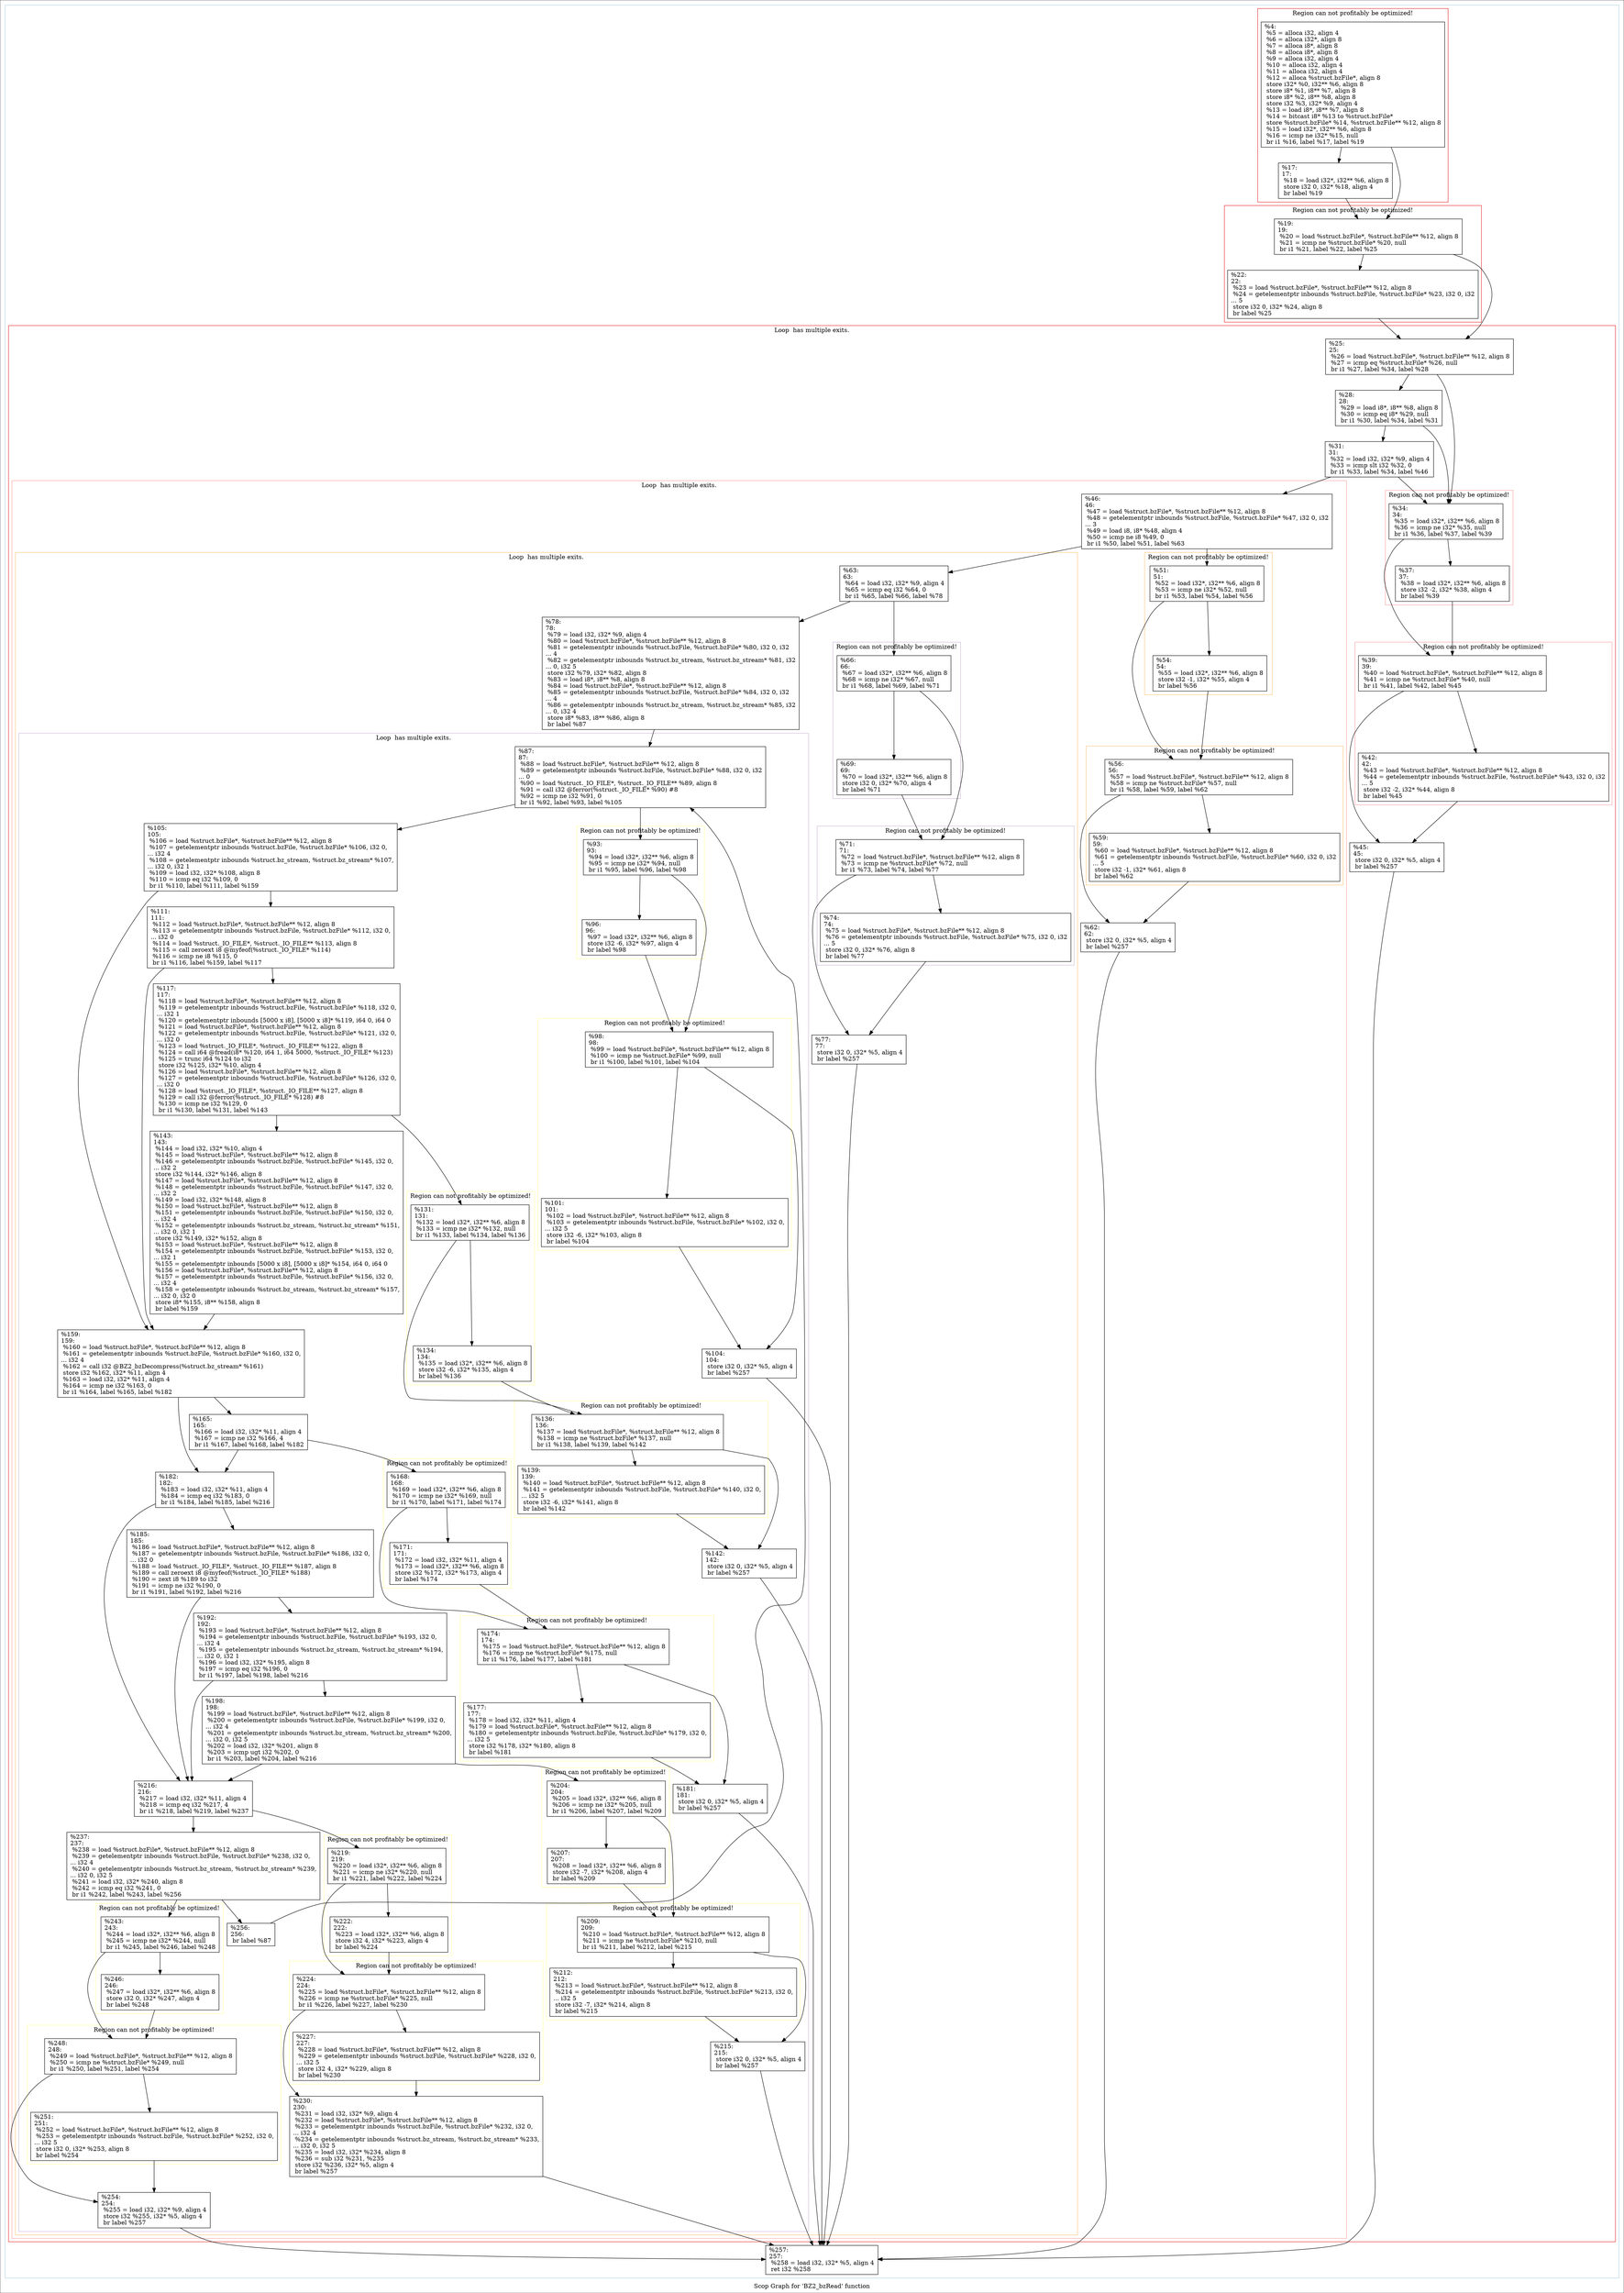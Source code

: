 digraph "Scop Graph for 'BZ2_bzRead' function" {
	label="Scop Graph for 'BZ2_bzRead' function";

	Node0x27cc3a0 [shape=record,label="{%4:\l  %5 = alloca i32, align 4\l  %6 = alloca i32*, align 8\l  %7 = alloca i8*, align 8\l  %8 = alloca i8*, align 8\l  %9 = alloca i32, align 4\l  %10 = alloca i32, align 4\l  %11 = alloca i32, align 4\l  %12 = alloca %struct.bzFile*, align 8\l  store i32* %0, i32** %6, align 8\l  store i8* %1, i8** %7, align 8\l  store i8* %2, i8** %8, align 8\l  store i32 %3, i32* %9, align 4\l  %13 = load i8*, i8** %7, align 8\l  %14 = bitcast i8* %13 to %struct.bzFile*\l  store %struct.bzFile* %14, %struct.bzFile** %12, align 8\l  %15 = load i32*, i32** %6, align 8\l  %16 = icmp ne i32* %15, null\l  br i1 %16, label %17, label %19\l}"];
	Node0x27cc3a0 -> Node0x28bfc00;
	Node0x27cc3a0 -> Node0x2739f70;
	Node0x28bfc00 [shape=record,label="{%17:\l17:                                               \l  %18 = load i32*, i32** %6, align 8\l  store i32 0, i32* %18, align 4\l  br label %19\l}"];
	Node0x28bfc00 -> Node0x2739f70;
	Node0x2739f70 [shape=record,label="{%19:\l19:                                               \l  %20 = load %struct.bzFile*, %struct.bzFile** %12, align 8\l  %21 = icmp ne %struct.bzFile* %20, null\l  br i1 %21, label %22, label %25\l}"];
	Node0x2739f70 -> Node0x28d38c0;
	Node0x2739f70 -> Node0x2698be0;
	Node0x28d38c0 [shape=record,label="{%22:\l22:                                               \l  %23 = load %struct.bzFile*, %struct.bzFile** %12, align 8\l  %24 = getelementptr inbounds %struct.bzFile, %struct.bzFile* %23, i32 0, i32\l... 5\l  store i32 0, i32* %24, align 8\l  br label %25\l}"];
	Node0x28d38c0 -> Node0x2698be0;
	Node0x2698be0 [shape=record,label="{%25:\l25:                                               \l  %26 = load %struct.bzFile*, %struct.bzFile** %12, align 8\l  %27 = icmp eq %struct.bzFile* %26, null\l  br i1 %27, label %34, label %28\l}"];
	Node0x2698be0 -> Node0x281bb00;
	Node0x2698be0 -> Node0x28d1290;
	Node0x281bb00 [shape=record,label="{%34:\l34:                                               \l  %35 = load i32*, i32** %6, align 8\l  %36 = icmp ne i32* %35, null\l  br i1 %36, label %37, label %39\l}"];
	Node0x281bb00 -> Node0x2771600;
	Node0x281bb00 -> Node0x268c2d0;
	Node0x2771600 [shape=record,label="{%37:\l37:                                               \l  %38 = load i32*, i32** %6, align 8\l  store i32 -2, i32* %38, align 4\l  br label %39\l}"];
	Node0x2771600 -> Node0x268c2d0;
	Node0x268c2d0 [shape=record,label="{%39:\l39:                                               \l  %40 = load %struct.bzFile*, %struct.bzFile** %12, align 8\l  %41 = icmp ne %struct.bzFile* %40, null\l  br i1 %41, label %42, label %45\l}"];
	Node0x268c2d0 -> Node0x27346d0;
	Node0x268c2d0 -> Node0x2775500;
	Node0x27346d0 [shape=record,label="{%42:\l42:                                               \l  %43 = load %struct.bzFile*, %struct.bzFile** %12, align 8\l  %44 = getelementptr inbounds %struct.bzFile, %struct.bzFile* %43, i32 0, i32\l... 5\l  store i32 -2, i32* %44, align 8\l  br label %45\l}"];
	Node0x27346d0 -> Node0x2775500;
	Node0x2775500 [shape=record,label="{%45:\l45:                                               \l  store i32 0, i32* %5, align 4\l  br label %257\l}"];
	Node0x2775500 -> Node0x280b9b0;
	Node0x280b9b0 [shape=record,label="{%257:\l257:                                              \l  %258 = load i32, i32* %5, align 4\l  ret i32 %258\l}"];
	Node0x28d1290 [shape=record,label="{%28:\l28:                                               \l  %29 = load i8*, i8** %8, align 8\l  %30 = icmp eq i8* %29, null\l  br i1 %30, label %34, label %31\l}"];
	Node0x28d1290 -> Node0x281bb00;
	Node0x28d1290 -> Node0x28120a0;
	Node0x28120a0 [shape=record,label="{%31:\l31:                                               \l  %32 = load i32, i32* %9, align 4\l  %33 = icmp slt i32 %32, 0\l  br i1 %33, label %34, label %46\l}"];
	Node0x28120a0 -> Node0x281bb00;
	Node0x28120a0 -> Node0x27d45c0;
	Node0x27d45c0 [shape=record,label="{%46:\l46:                                               \l  %47 = load %struct.bzFile*, %struct.bzFile** %12, align 8\l  %48 = getelementptr inbounds %struct.bzFile, %struct.bzFile* %47, i32 0, i32\l... 3\l  %49 = load i8, i8* %48, align 4\l  %50 = icmp ne i8 %49, 0\l  br i1 %50, label %51, label %63\l}"];
	Node0x27d45c0 -> Node0x27e3890;
	Node0x27d45c0 -> Node0x28be3c0;
	Node0x27e3890 [shape=record,label="{%51:\l51:                                               \l  %52 = load i32*, i32** %6, align 8\l  %53 = icmp ne i32* %52, null\l  br i1 %53, label %54, label %56\l}"];
	Node0x27e3890 -> Node0x28bdcf0;
	Node0x27e3890 -> Node0x28b7e80;
	Node0x28bdcf0 [shape=record,label="{%54:\l54:                                               \l  %55 = load i32*, i32** %6, align 8\l  store i32 -1, i32* %55, align 4\l  br label %56\l}"];
	Node0x28bdcf0 -> Node0x28b7e80;
	Node0x28b7e80 [shape=record,label="{%56:\l56:                                               \l  %57 = load %struct.bzFile*, %struct.bzFile** %12, align 8\l  %58 = icmp ne %struct.bzFile* %57, null\l  br i1 %58, label %59, label %62\l}"];
	Node0x28b7e80 -> Node0x272f5f0;
	Node0x28b7e80 -> Node0x28ca060;
	Node0x272f5f0 [shape=record,label="{%59:\l59:                                               \l  %60 = load %struct.bzFile*, %struct.bzFile** %12, align 8\l  %61 = getelementptr inbounds %struct.bzFile, %struct.bzFile* %60, i32 0, i32\l... 5\l  store i32 -1, i32* %61, align 8\l  br label %62\l}"];
	Node0x272f5f0 -> Node0x28ca060;
	Node0x28ca060 [shape=record,label="{%62:\l62:                                               \l  store i32 0, i32* %5, align 4\l  br label %257\l}"];
	Node0x28ca060 -> Node0x280b9b0;
	Node0x28be3c0 [shape=record,label="{%63:\l63:                                               \l  %64 = load i32, i32* %9, align 4\l  %65 = icmp eq i32 %64, 0\l  br i1 %65, label %66, label %78\l}"];
	Node0x28be3c0 -> Node0x258c380;
	Node0x28be3c0 -> Node0x268a8c0;
	Node0x258c380 [shape=record,label="{%66:\l66:                                               \l  %67 = load i32*, i32** %6, align 8\l  %68 = icmp ne i32* %67, null\l  br i1 %68, label %69, label %71\l}"];
	Node0x258c380 -> Node0x256e4a0;
	Node0x258c380 -> Node0x2822700;
	Node0x256e4a0 [shape=record,label="{%69:\l69:                                               \l  %70 = load i32*, i32** %6, align 8\l  store i32 0, i32* %70, align 4\l  br label %71\l}"];
	Node0x256e4a0 -> Node0x2822700;
	Node0x2822700 [shape=record,label="{%71:\l71:                                               \l  %72 = load %struct.bzFile*, %struct.bzFile** %12, align 8\l  %73 = icmp ne %struct.bzFile* %72, null\l  br i1 %73, label %74, label %77\l}"];
	Node0x2822700 -> Node0x277bfe0;
	Node0x2822700 -> Node0x2853c70;
	Node0x277bfe0 [shape=record,label="{%74:\l74:                                               \l  %75 = load %struct.bzFile*, %struct.bzFile** %12, align 8\l  %76 = getelementptr inbounds %struct.bzFile, %struct.bzFile* %75, i32 0, i32\l... 5\l  store i32 0, i32* %76, align 8\l  br label %77\l}"];
	Node0x277bfe0 -> Node0x2853c70;
	Node0x2853c70 [shape=record,label="{%77:\l77:                                               \l  store i32 0, i32* %5, align 4\l  br label %257\l}"];
	Node0x2853c70 -> Node0x280b9b0;
	Node0x268a8c0 [shape=record,label="{%78:\l78:                                               \l  %79 = load i32, i32* %9, align 4\l  %80 = load %struct.bzFile*, %struct.bzFile** %12, align 8\l  %81 = getelementptr inbounds %struct.bzFile, %struct.bzFile* %80, i32 0, i32\l... 4\l  %82 = getelementptr inbounds %struct.bz_stream, %struct.bz_stream* %81, i32\l... 0, i32 5\l  store i32 %79, i32* %82, align 8\l  %83 = load i8*, i8** %8, align 8\l  %84 = load %struct.bzFile*, %struct.bzFile** %12, align 8\l  %85 = getelementptr inbounds %struct.bzFile, %struct.bzFile* %84, i32 0, i32\l... 4\l  %86 = getelementptr inbounds %struct.bz_stream, %struct.bz_stream* %85, i32\l... 0, i32 4\l  store i8* %83, i8** %86, align 8\l  br label %87\l}"];
	Node0x268a8c0 -> Node0x2951720;
	Node0x2951720 [shape=record,label="{%87:\l87:                                               \l  %88 = load %struct.bzFile*, %struct.bzFile** %12, align 8\l  %89 = getelementptr inbounds %struct.bzFile, %struct.bzFile* %88, i32 0, i32\l... 0\l  %90 = load %struct._IO_FILE*, %struct._IO_FILE** %89, align 8\l  %91 = call i32 @ferror(%struct._IO_FILE* %90) #8\l  %92 = icmp ne i32 %91, 0\l  br i1 %92, label %93, label %105\l}"];
	Node0x2951720 -> Node0x27f01b0;
	Node0x2951720 -> Node0x28467f0;
	Node0x27f01b0 [shape=record,label="{%93:\l93:                                               \l  %94 = load i32*, i32** %6, align 8\l  %95 = icmp ne i32* %94, null\l  br i1 %95, label %96, label %98\l}"];
	Node0x27f01b0 -> Node0x27d2b00;
	Node0x27f01b0 -> Node0x284dd30;
	Node0x27d2b00 [shape=record,label="{%96:\l96:                                               \l  %97 = load i32*, i32** %6, align 8\l  store i32 -6, i32* %97, align 4\l  br label %98\l}"];
	Node0x27d2b00 -> Node0x284dd30;
	Node0x284dd30 [shape=record,label="{%98:\l98:                                               \l  %99 = load %struct.bzFile*, %struct.bzFile** %12, align 8\l  %100 = icmp ne %struct.bzFile* %99, null\l  br i1 %100, label %101, label %104\l}"];
	Node0x284dd30 -> Node0x2679100;
	Node0x284dd30 -> Node0x28503c0;
	Node0x2679100 [shape=record,label="{%101:\l101:                                              \l  %102 = load %struct.bzFile*, %struct.bzFile** %12, align 8\l  %103 = getelementptr inbounds %struct.bzFile, %struct.bzFile* %102, i32 0,\l... i32 5\l  store i32 -6, i32* %103, align 8\l  br label %104\l}"];
	Node0x2679100 -> Node0x28503c0;
	Node0x28503c0 [shape=record,label="{%104:\l104:                                              \l  store i32 0, i32* %5, align 4\l  br label %257\l}"];
	Node0x28503c0 -> Node0x280b9b0;
	Node0x28467f0 [shape=record,label="{%105:\l105:                                              \l  %106 = load %struct.bzFile*, %struct.bzFile** %12, align 8\l  %107 = getelementptr inbounds %struct.bzFile, %struct.bzFile* %106, i32 0,\l... i32 4\l  %108 = getelementptr inbounds %struct.bz_stream, %struct.bz_stream* %107,\l... i32 0, i32 1\l  %109 = load i32, i32* %108, align 8\l  %110 = icmp eq i32 %109, 0\l  br i1 %110, label %111, label %159\l}"];
	Node0x28467f0 -> Node0x2820cb0;
	Node0x28467f0 -> Node0x28c0fc0;
	Node0x2820cb0 [shape=record,label="{%111:\l111:                                              \l  %112 = load %struct.bzFile*, %struct.bzFile** %12, align 8\l  %113 = getelementptr inbounds %struct.bzFile, %struct.bzFile* %112, i32 0,\l... i32 0\l  %114 = load %struct._IO_FILE*, %struct._IO_FILE** %113, align 8\l  %115 = call zeroext i8 @myfeof(%struct._IO_FILE* %114)\l  %116 = icmp ne i8 %115, 0\l  br i1 %116, label %159, label %117\l}"];
	Node0x2820cb0 -> Node0x28c0fc0;
	Node0x2820cb0 -> Node0x27c4bf0;
	Node0x28c0fc0 [shape=record,label="{%159:\l159:                                              \l  %160 = load %struct.bzFile*, %struct.bzFile** %12, align 8\l  %161 = getelementptr inbounds %struct.bzFile, %struct.bzFile* %160, i32 0,\l... i32 4\l  %162 = call i32 @BZ2_bzDecompress(%struct.bz_stream* %161)\l  store i32 %162, i32* %11, align 4\l  %163 = load i32, i32* %11, align 4\l  %164 = icmp ne i32 %163, 0\l  br i1 %164, label %165, label %182\l}"];
	Node0x28c0fc0 -> Node0x2674410;
	Node0x28c0fc0 -> Node0x284b780;
	Node0x2674410 [shape=record,label="{%165:\l165:                                              \l  %166 = load i32, i32* %11, align 4\l  %167 = icmp ne i32 %166, 4\l  br i1 %167, label %168, label %182\l}"];
	Node0x2674410 -> Node0x282a7a0;
	Node0x2674410 -> Node0x284b780;
	Node0x282a7a0 [shape=record,label="{%168:\l168:                                              \l  %169 = load i32*, i32** %6, align 8\l  %170 = icmp ne i32* %169, null\l  br i1 %170, label %171, label %174\l}"];
	Node0x282a7a0 -> Node0x2669d10;
	Node0x282a7a0 -> Node0x27a0890;
	Node0x2669d10 [shape=record,label="{%171:\l171:                                              \l  %172 = load i32, i32* %11, align 4\l  %173 = load i32*, i32** %6, align 8\l  store i32 %172, i32* %173, align 4\l  br label %174\l}"];
	Node0x2669d10 -> Node0x27a0890;
	Node0x27a0890 [shape=record,label="{%174:\l174:                                              \l  %175 = load %struct.bzFile*, %struct.bzFile** %12, align 8\l  %176 = icmp ne %struct.bzFile* %175, null\l  br i1 %176, label %177, label %181\l}"];
	Node0x27a0890 -> Node0x25cdcf0;
	Node0x27a0890 -> Node0x25c4fb0;
	Node0x25cdcf0 [shape=record,label="{%177:\l177:                                              \l  %178 = load i32, i32* %11, align 4\l  %179 = load %struct.bzFile*, %struct.bzFile** %12, align 8\l  %180 = getelementptr inbounds %struct.bzFile, %struct.bzFile* %179, i32 0,\l... i32 5\l  store i32 %178, i32* %180, align 8\l  br label %181\l}"];
	Node0x25cdcf0 -> Node0x25c4fb0;
	Node0x25c4fb0 [shape=record,label="{%181:\l181:                                              \l  store i32 0, i32* %5, align 4\l  br label %257\l}"];
	Node0x25c4fb0 -> Node0x280b9b0;
	Node0x284b780 [shape=record,label="{%182:\l182:                                              \l  %183 = load i32, i32* %11, align 4\l  %184 = icmp eq i32 %183, 0\l  br i1 %184, label %185, label %216\l}"];
	Node0x284b780 -> Node0x25f1db0;
	Node0x284b780 -> Node0x2814da0;
	Node0x25f1db0 [shape=record,label="{%185:\l185:                                              \l  %186 = load %struct.bzFile*, %struct.bzFile** %12, align 8\l  %187 = getelementptr inbounds %struct.bzFile, %struct.bzFile* %186, i32 0,\l... i32 0\l  %188 = load %struct._IO_FILE*, %struct._IO_FILE** %187, align 8\l  %189 = call zeroext i8 @myfeof(%struct._IO_FILE* %188)\l  %190 = zext i8 %189 to i32\l  %191 = icmp ne i32 %190, 0\l  br i1 %191, label %192, label %216\l}"];
	Node0x25f1db0 -> Node0x273a2e0;
	Node0x25f1db0 -> Node0x2814da0;
	Node0x273a2e0 [shape=record,label="{%192:\l192:                                              \l  %193 = load %struct.bzFile*, %struct.bzFile** %12, align 8\l  %194 = getelementptr inbounds %struct.bzFile, %struct.bzFile* %193, i32 0,\l... i32 4\l  %195 = getelementptr inbounds %struct.bz_stream, %struct.bz_stream* %194,\l... i32 0, i32 1\l  %196 = load i32, i32* %195, align 8\l  %197 = icmp eq i32 %196, 0\l  br i1 %197, label %198, label %216\l}"];
	Node0x273a2e0 -> Node0x25ebcb0;
	Node0x273a2e0 -> Node0x2814da0;
	Node0x25ebcb0 [shape=record,label="{%198:\l198:                                              \l  %199 = load %struct.bzFile*, %struct.bzFile** %12, align 8\l  %200 = getelementptr inbounds %struct.bzFile, %struct.bzFile* %199, i32 0,\l... i32 4\l  %201 = getelementptr inbounds %struct.bz_stream, %struct.bz_stream* %200,\l... i32 0, i32 5\l  %202 = load i32, i32* %201, align 8\l  %203 = icmp ugt i32 %202, 0\l  br i1 %203, label %204, label %216\l}"];
	Node0x25ebcb0 -> Node0x2855d70;
	Node0x25ebcb0 -> Node0x2814da0;
	Node0x2855d70 [shape=record,label="{%204:\l204:                                              \l  %205 = load i32*, i32** %6, align 8\l  %206 = icmp ne i32* %205, null\l  br i1 %206, label %207, label %209\l}"];
	Node0x2855d70 -> Node0x26027f0;
	Node0x2855d70 -> Node0x283e590;
	Node0x26027f0 [shape=record,label="{%207:\l207:                                              \l  %208 = load i32*, i32** %6, align 8\l  store i32 -7, i32* %208, align 4\l  br label %209\l}"];
	Node0x26027f0 -> Node0x283e590;
	Node0x283e590 [shape=record,label="{%209:\l209:                                              \l  %210 = load %struct.bzFile*, %struct.bzFile** %12, align 8\l  %211 = icmp ne %struct.bzFile* %210, null\l  br i1 %211, label %212, label %215\l}"];
	Node0x283e590 -> Node0x2832ac0;
	Node0x283e590 -> Node0x27f5c80;
	Node0x2832ac0 [shape=record,label="{%212:\l212:                                              \l  %213 = load %struct.bzFile*, %struct.bzFile** %12, align 8\l  %214 = getelementptr inbounds %struct.bzFile, %struct.bzFile* %213, i32 0,\l... i32 5\l  store i32 -7, i32* %214, align 8\l  br label %215\l}"];
	Node0x2832ac0 -> Node0x27f5c80;
	Node0x27f5c80 [shape=record,label="{%215:\l215:                                              \l  store i32 0, i32* %5, align 4\l  br label %257\l}"];
	Node0x27f5c80 -> Node0x280b9b0;
	Node0x2814da0 [shape=record,label="{%216:\l216:                                              \l  %217 = load i32, i32* %11, align 4\l  %218 = icmp eq i32 %217, 4\l  br i1 %218, label %219, label %237\l}"];
	Node0x2814da0 -> Node0x2650160;
	Node0x2814da0 -> Node0x27f5b30;
	Node0x2650160 [shape=record,label="{%219:\l219:                                              \l  %220 = load i32*, i32** %6, align 8\l  %221 = icmp ne i32* %220, null\l  br i1 %221, label %222, label %224\l}"];
	Node0x2650160 -> Node0x28424e0;
	Node0x2650160 -> Node0x2801ca0;
	Node0x28424e0 [shape=record,label="{%222:\l222:                                              \l  %223 = load i32*, i32** %6, align 8\l  store i32 4, i32* %223, align 4\l  br label %224\l}"];
	Node0x28424e0 -> Node0x2801ca0;
	Node0x2801ca0 [shape=record,label="{%224:\l224:                                              \l  %225 = load %struct.bzFile*, %struct.bzFile** %12, align 8\l  %226 = icmp ne %struct.bzFile* %225, null\l  br i1 %226, label %227, label %230\l}"];
	Node0x2801ca0 -> Node0x282dfe0;
	Node0x2801ca0 -> Node0x28c6a20;
	Node0x282dfe0 [shape=record,label="{%227:\l227:                                              \l  %228 = load %struct.bzFile*, %struct.bzFile** %12, align 8\l  %229 = getelementptr inbounds %struct.bzFile, %struct.bzFile* %228, i32 0,\l... i32 5\l  store i32 4, i32* %229, align 8\l  br label %230\l}"];
	Node0x282dfe0 -> Node0x28c6a20;
	Node0x28c6a20 [shape=record,label="{%230:\l230:                                              \l  %231 = load i32, i32* %9, align 4\l  %232 = load %struct.bzFile*, %struct.bzFile** %12, align 8\l  %233 = getelementptr inbounds %struct.bzFile, %struct.bzFile* %232, i32 0,\l... i32 4\l  %234 = getelementptr inbounds %struct.bz_stream, %struct.bz_stream* %233,\l... i32 0, i32 5\l  %235 = load i32, i32* %234, align 8\l  %236 = sub i32 %231, %235\l  store i32 %236, i32* %5, align 4\l  br label %257\l}"];
	Node0x28c6a20 -> Node0x280b9b0;
	Node0x27f5b30 [shape=record,label="{%237:\l237:                                              \l  %238 = load %struct.bzFile*, %struct.bzFile** %12, align 8\l  %239 = getelementptr inbounds %struct.bzFile, %struct.bzFile* %238, i32 0,\l... i32 4\l  %240 = getelementptr inbounds %struct.bz_stream, %struct.bz_stream* %239,\l... i32 0, i32 5\l  %241 = load i32, i32* %240, align 8\l  %242 = icmp eq i32 %241, 0\l  br i1 %242, label %243, label %256\l}"];
	Node0x27f5b30 -> Node0x2828280;
	Node0x27f5b30 -> Node0x25eac70;
	Node0x2828280 [shape=record,label="{%243:\l243:                                              \l  %244 = load i32*, i32** %6, align 8\l  %245 = icmp ne i32* %244, null\l  br i1 %245, label %246, label %248\l}"];
	Node0x2828280 -> Node0x284e1b0;
	Node0x2828280 -> Node0x28154c0;
	Node0x284e1b0 [shape=record,label="{%246:\l246:                                              \l  %247 = load i32*, i32** %6, align 8\l  store i32 0, i32* %247, align 4\l  br label %248\l}"];
	Node0x284e1b0 -> Node0x28154c0;
	Node0x28154c0 [shape=record,label="{%248:\l248:                                              \l  %249 = load %struct.bzFile*, %struct.bzFile** %12, align 8\l  %250 = icmp ne %struct.bzFile* %249, null\l  br i1 %250, label %251, label %254\l}"];
	Node0x28154c0 -> Node0x28db520;
	Node0x28154c0 -> Node0x286ed50;
	Node0x28db520 [shape=record,label="{%251:\l251:                                              \l  %252 = load %struct.bzFile*, %struct.bzFile** %12, align 8\l  %253 = getelementptr inbounds %struct.bzFile, %struct.bzFile* %252, i32 0,\l... i32 5\l  store i32 0, i32* %253, align 8\l  br label %254\l}"];
	Node0x28db520 -> Node0x286ed50;
	Node0x286ed50 [shape=record,label="{%254:\l254:                                              \l  %255 = load i32, i32* %9, align 4\l  store i32 %255, i32* %5, align 4\l  br label %257\l}"];
	Node0x286ed50 -> Node0x280b9b0;
	Node0x25eac70 [shape=record,label="{%256:\l256:                                              \l  br label %87\l}"];
	Node0x25eac70 -> Node0x2951720[constraint=false];
	Node0x27c4bf0 [shape=record,label="{%117:\l117:                                              \l  %118 = load %struct.bzFile*, %struct.bzFile** %12, align 8\l  %119 = getelementptr inbounds %struct.bzFile, %struct.bzFile* %118, i32 0,\l... i32 1\l  %120 = getelementptr inbounds [5000 x i8], [5000 x i8]* %119, i64 0, i64 0\l  %121 = load %struct.bzFile*, %struct.bzFile** %12, align 8\l  %122 = getelementptr inbounds %struct.bzFile, %struct.bzFile* %121, i32 0,\l... i32 0\l  %123 = load %struct._IO_FILE*, %struct._IO_FILE** %122, align 8\l  %124 = call i64 @fread(i8* %120, i64 1, i64 5000, %struct._IO_FILE* %123)\l  %125 = trunc i64 %124 to i32\l  store i32 %125, i32* %10, align 4\l  %126 = load %struct.bzFile*, %struct.bzFile** %12, align 8\l  %127 = getelementptr inbounds %struct.bzFile, %struct.bzFile* %126, i32 0,\l... i32 0\l  %128 = load %struct._IO_FILE*, %struct._IO_FILE** %127, align 8\l  %129 = call i32 @ferror(%struct._IO_FILE* %128) #8\l  %130 = icmp ne i32 %129, 0\l  br i1 %130, label %131, label %143\l}"];
	Node0x27c4bf0 -> Node0x295da40;
	Node0x27c4bf0 -> Node0x2842380;
	Node0x295da40 [shape=record,label="{%131:\l131:                                              \l  %132 = load i32*, i32** %6, align 8\l  %133 = icmp ne i32* %132, null\l  br i1 %133, label %134, label %136\l}"];
	Node0x295da40 -> Node0x28224c0;
	Node0x295da40 -> Node0x259a450;
	Node0x28224c0 [shape=record,label="{%134:\l134:                                              \l  %135 = load i32*, i32** %6, align 8\l  store i32 -6, i32* %135, align 4\l  br label %136\l}"];
	Node0x28224c0 -> Node0x259a450;
	Node0x259a450 [shape=record,label="{%136:\l136:                                              \l  %137 = load %struct.bzFile*, %struct.bzFile** %12, align 8\l  %138 = icmp ne %struct.bzFile* %137, null\l  br i1 %138, label %139, label %142\l}"];
	Node0x259a450 -> Node0x26ead50;
	Node0x259a450 -> Node0x28df970;
	Node0x26ead50 [shape=record,label="{%139:\l139:                                              \l  %140 = load %struct.bzFile*, %struct.bzFile** %12, align 8\l  %141 = getelementptr inbounds %struct.bzFile, %struct.bzFile* %140, i32 0,\l... i32 5\l  store i32 -6, i32* %141, align 8\l  br label %142\l}"];
	Node0x26ead50 -> Node0x28df970;
	Node0x28df970 [shape=record,label="{%142:\l142:                                              \l  store i32 0, i32* %5, align 4\l  br label %257\l}"];
	Node0x28df970 -> Node0x280b9b0;
	Node0x2842380 [shape=record,label="{%143:\l143:                                              \l  %144 = load i32, i32* %10, align 4\l  %145 = load %struct.bzFile*, %struct.bzFile** %12, align 8\l  %146 = getelementptr inbounds %struct.bzFile, %struct.bzFile* %145, i32 0,\l... i32 2\l  store i32 %144, i32* %146, align 8\l  %147 = load %struct.bzFile*, %struct.bzFile** %12, align 8\l  %148 = getelementptr inbounds %struct.bzFile, %struct.bzFile* %147, i32 0,\l... i32 2\l  %149 = load i32, i32* %148, align 8\l  %150 = load %struct.bzFile*, %struct.bzFile** %12, align 8\l  %151 = getelementptr inbounds %struct.bzFile, %struct.bzFile* %150, i32 0,\l... i32 4\l  %152 = getelementptr inbounds %struct.bz_stream, %struct.bz_stream* %151,\l... i32 0, i32 1\l  store i32 %149, i32* %152, align 8\l  %153 = load %struct.bzFile*, %struct.bzFile** %12, align 8\l  %154 = getelementptr inbounds %struct.bzFile, %struct.bzFile* %153, i32 0,\l... i32 1\l  %155 = getelementptr inbounds [5000 x i8], [5000 x i8]* %154, i64 0, i64 0\l  %156 = load %struct.bzFile*, %struct.bzFile** %12, align 8\l  %157 = getelementptr inbounds %struct.bzFile, %struct.bzFile* %156, i32 0,\l... i32 4\l  %158 = getelementptr inbounds %struct.bz_stream, %struct.bz_stream* %157,\l... i32 0, i32 0\l  store i8* %155, i8** %158, align 8\l  br label %159\l}"];
	Node0x2842380 -> Node0x28c0fc0;
	colorscheme = "paired12"
        subgraph cluster_0x2913440 {
          label = "";
          style = solid;
          color = 1
          subgraph cluster_0x2925ce0 {
            label = "Region can not profitably be optimized!";
            style = solid;
            color = 6
            Node0x27cc3a0;
            Node0x28bfc00;
          }
          subgraph cluster_0x2925c60 {
            label = "Region can not profitably be optimized!";
            style = solid;
            color = 6
            Node0x2739f70;
            Node0x28d38c0;
          }
          subgraph cluster_0x2919a40 {
            label = "Loop  has multiple exits.";
            style = solid;
            color = 6
            subgraph cluster_0x28ede50 {
              label = "Region can not profitably be optimized!";
              style = solid;
              color = 5
              Node0x281bb00;
              Node0x2771600;
            }
            subgraph cluster_0x28dc380 {
              label = "Region can not profitably be optimized!";
              style = solid;
              color = 5
              Node0x268c2d0;
              Node0x27346d0;
            }
            subgraph cluster_0x29199c0 {
              label = "Loop  has multiple exits.";
              style = solid;
              color = 5
              subgraph cluster_0x2931ea0 {
                label = "Region can not profitably be optimized!";
                style = solid;
                color = 7
                Node0x27e3890;
                Node0x28bdcf0;
              }
              subgraph cluster_0x258c260 {
                label = "Region can not profitably be optimized!";
                style = solid;
                color = 7
                Node0x28b7e80;
                Node0x272f5f0;
              }
              subgraph cluster_0x2919940 {
                label = "Loop  has multiple exits.";
                style = solid;
                color = 7
                subgraph cluster_0x2913960 {
                  label = "Region can not profitably be optimized!";
                  style = solid;
                  color = 9
                  Node0x258c380;
                  Node0x256e4a0;
                }
                subgraph cluster_0x254ba30 {
                  label = "Region can not profitably be optimized!";
                  style = solid;
                  color = 9
                  Node0x2822700;
                  Node0x277bfe0;
                }
                subgraph cluster_0x29198c0 {
                  label = "Loop  has multiple exits.";
                  style = solid;
                  color = 9
                  subgraph cluster_0x2914960 {
                    label = "Region can not profitably be optimized!";
                    style = solid;
                    color = 11
                    Node0x27f01b0;
                    Node0x27d2b00;
                  }
                  subgraph cluster_0x29148e0 {
                    label = "Region can not profitably be optimized!";
                    style = solid;
                    color = 11
                    Node0x284dd30;
                    Node0x2679100;
                  }
                  subgraph cluster_0x2914a60 {
                    label = "Region can not profitably be optimized!";
                    style = solid;
                    color = 11
                    Node0x295da40;
                    Node0x28224c0;
                  }
                  subgraph cluster_0x29149e0 {
                    label = "Region can not profitably be optimized!";
                    style = solid;
                    color = 11
                    Node0x259a450;
                    Node0x26ead50;
                  }
                  subgraph cluster_0x2914b60 {
                    label = "Region can not profitably be optimized!";
                    style = solid;
                    color = 11
                    Node0x282a7a0;
                    Node0x2669d10;
                  }
                  subgraph cluster_0x2914ae0 {
                    label = "Region can not profitably be optimized!";
                    style = solid;
                    color = 11
                    Node0x27a0890;
                    Node0x25cdcf0;
                  }
                  subgraph cluster_0x2914c60 {
                    label = "Region can not profitably be optimized!";
                    style = solid;
                    color = 11
                    Node0x2855d70;
                    Node0x26027f0;
                  }
                  subgraph cluster_0x2914be0 {
                    label = "Region can not profitably be optimized!";
                    style = solid;
                    color = 11
                    Node0x283e590;
                    Node0x2832ac0;
                  }
                  subgraph cluster_0x2919740 {
                    label = "Region can not profitably be optimized!";
                    style = solid;
                    color = 11
                    Node0x2650160;
                    Node0x28424e0;
                  }
                  subgraph cluster_0x29196c0 {
                    label = "Region can not profitably be optimized!";
                    style = solid;
                    color = 11
                    Node0x2801ca0;
                    Node0x282dfe0;
                  }
                  subgraph cluster_0x2919840 {
                    label = "Region can not profitably be optimized!";
                    style = solid;
                    color = 11
                    Node0x2828280;
                    Node0x284e1b0;
                  }
                  subgraph cluster_0x29197c0 {
                    label = "Region can not profitably be optimized!";
                    style = solid;
                    color = 11
                    Node0x28154c0;
                    Node0x28db520;
                  }
                  Node0x2951720;
                  Node0x28503c0;
                  Node0x28467f0;
                  Node0x2820cb0;
                  Node0x28c0fc0;
                  Node0x2674410;
                  Node0x25c4fb0;
                  Node0x284b780;
                  Node0x25f1db0;
                  Node0x273a2e0;
                  Node0x25ebcb0;
                  Node0x27f5c80;
                  Node0x2814da0;
                  Node0x28c6a20;
                  Node0x27f5b30;
                  Node0x286ed50;
                  Node0x25eac70;
                  Node0x27c4bf0;
                  Node0x28df970;
                  Node0x2842380;
                }
                Node0x28be3c0;
                Node0x2853c70;
                Node0x268a8c0;
              }
              Node0x27d45c0;
              Node0x28ca060;
            }
            Node0x2698be0;
            Node0x2775500;
            Node0x28d1290;
            Node0x28120a0;
          }
          Node0x280b9b0;
        }
}
